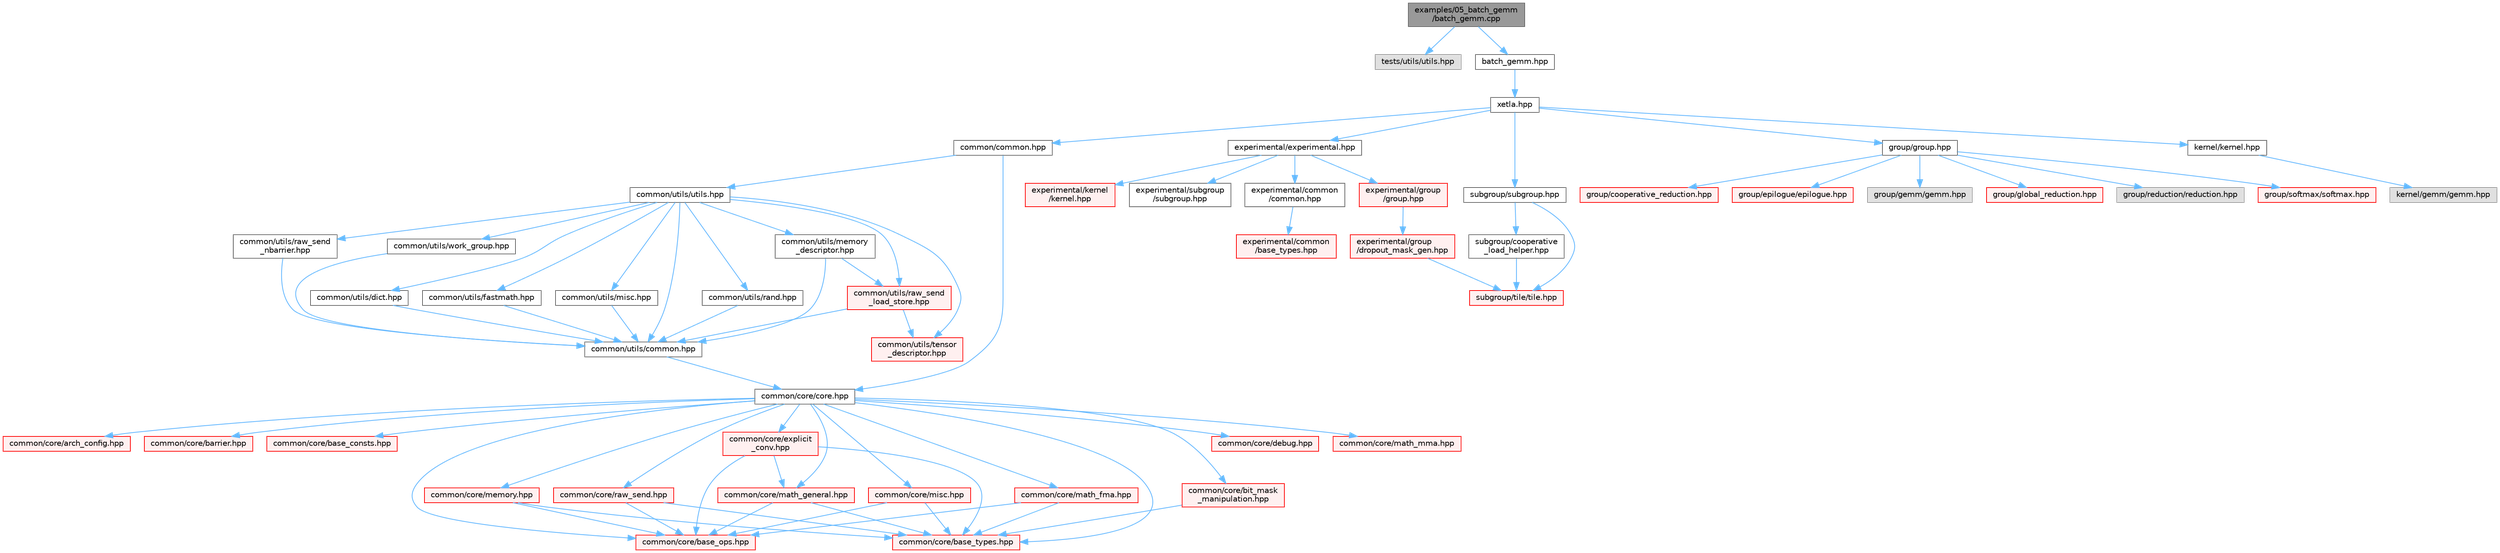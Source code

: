 digraph "examples/05_batch_gemm/batch_gemm.cpp"
{
 // LATEX_PDF_SIZE
  bgcolor="transparent";
  edge [fontname=Helvetica,fontsize=10,labelfontname=Helvetica,labelfontsize=10];
  node [fontname=Helvetica,fontsize=10,shape=box,height=0.2,width=0.4];
  Node1 [id="Node000001",label="examples/05_batch_gemm\l/batch_gemm.cpp",height=0.2,width=0.4,color="gray40", fillcolor="grey60", style="filled", fontcolor="black",tooltip=" "];
  Node1 -> Node2 [id="edge1_Node000001_Node000002",color="steelblue1",style="solid",tooltip=" "];
  Node2 [id="Node000002",label="tests/utils/utils.hpp",height=0.2,width=0.4,color="grey60", fillcolor="#E0E0E0", style="filled",tooltip=" "];
  Node1 -> Node3 [id="edge2_Node000001_Node000003",color="steelblue1",style="solid",tooltip=" "];
  Node3 [id="Node000003",label="batch_gemm.hpp",height=0.2,width=0.4,color="grey40", fillcolor="white", style="filled",URL="$batch__gemm_8hpp.html",tooltip="C++ API."];
  Node3 -> Node4 [id="edge3_Node000003_Node000004",color="steelblue1",style="solid",tooltip=" "];
  Node4 [id="Node000004",label="xetla.hpp",height=0.2,width=0.4,color="grey40", fillcolor="white", style="filled",URL="$xetla_8hpp.html",tooltip="C++ API."];
  Node4 -> Node5 [id="edge4_Node000004_Node000005",color="steelblue1",style="solid",tooltip=" "];
  Node5 [id="Node000005",label="common/common.hpp",height=0.2,width=0.4,color="grey40", fillcolor="white", style="filled",URL="$common_2common_8hpp.html",tooltip="C++ API."];
  Node5 -> Node6 [id="edge5_Node000005_Node000006",color="steelblue1",style="solid",tooltip=" "];
  Node6 [id="Node000006",label="common/core/core.hpp",height=0.2,width=0.4,color="grey40", fillcolor="white", style="filled",URL="$core_8hpp.html",tooltip="C++ API."];
  Node6 -> Node7 [id="edge6_Node000006_Node000007",color="steelblue1",style="solid",tooltip=" "];
  Node7 [id="Node000007",label="common/core/arch_config.hpp",height=0.2,width=0.4,color="red", fillcolor="#FFF0F0", style="filled",URL="$arch__config_8hpp.html",tooltip="C++ API."];
  Node6 -> Node11 [id="edge7_Node000006_Node000011",color="steelblue1",style="solid",tooltip=" "];
  Node11 [id="Node000011",label="common/core/barrier.hpp",height=0.2,width=0.4,color="red", fillcolor="#FFF0F0", style="filled",URL="$barrier_8hpp.html",tooltip="C++ API."];
  Node6 -> Node12 [id="edge8_Node000006_Node000012",color="steelblue1",style="solid",tooltip=" "];
  Node12 [id="Node000012",label="common/core/base_consts.hpp",height=0.2,width=0.4,color="red", fillcolor="#FFF0F0", style="filled",URL="$base__consts_8hpp.html",tooltip="C++ API."];
  Node6 -> Node13 [id="edge9_Node000006_Node000013",color="steelblue1",style="solid",tooltip=" "];
  Node13 [id="Node000013",label="common/core/base_ops.hpp",height=0.2,width=0.4,color="red", fillcolor="#FFF0F0", style="filled",URL="$base__ops_8hpp.html",tooltip="C++ API."];
  Node6 -> Node14 [id="edge10_Node000006_Node000014",color="steelblue1",style="solid",tooltip=" "];
  Node14 [id="Node000014",label="common/core/base_types.hpp",height=0.2,width=0.4,color="red", fillcolor="#FFF0F0", style="filled",URL="$common_2core_2base__types_8hpp.html",tooltip="C++ API."];
  Node6 -> Node15 [id="edge11_Node000006_Node000015",color="steelblue1",style="solid",tooltip=" "];
  Node15 [id="Node000015",label="common/core/bit_mask\l_manipulation.hpp",height=0.2,width=0.4,color="red", fillcolor="#FFF0F0", style="filled",URL="$bit__mask__manipulation_8hpp.html",tooltip="C++ API."];
  Node15 -> Node14 [id="edge12_Node000015_Node000014",color="steelblue1",style="solid",tooltip=" "];
  Node6 -> Node16 [id="edge13_Node000006_Node000016",color="steelblue1",style="solid",tooltip=" "];
  Node16 [id="Node000016",label="common/core/debug.hpp",height=0.2,width=0.4,color="red", fillcolor="#FFF0F0", style="filled",URL="$debug_8hpp.html",tooltip=" "];
  Node6 -> Node17 [id="edge14_Node000006_Node000017",color="steelblue1",style="solid",tooltip=" "];
  Node17 [id="Node000017",label="common/core/explicit\l_conv.hpp",height=0.2,width=0.4,color="red", fillcolor="#FFF0F0", style="filled",URL="$explicit__conv_8hpp.html",tooltip="C++ API."];
  Node17 -> Node13 [id="edge15_Node000017_Node000013",color="steelblue1",style="solid",tooltip=" "];
  Node17 -> Node14 [id="edge16_Node000017_Node000014",color="steelblue1",style="solid",tooltip=" "];
  Node17 -> Node18 [id="edge17_Node000017_Node000018",color="steelblue1",style="solid",tooltip=" "];
  Node18 [id="Node000018",label="common/core/math_general.hpp",height=0.2,width=0.4,color="red", fillcolor="#FFF0F0", style="filled",URL="$math__general_8hpp.html",tooltip="C++ API."];
  Node18 -> Node13 [id="edge18_Node000018_Node000013",color="steelblue1",style="solid",tooltip=" "];
  Node18 -> Node14 [id="edge19_Node000018_Node000014",color="steelblue1",style="solid",tooltip=" "];
  Node6 -> Node19 [id="edge20_Node000006_Node000019",color="steelblue1",style="solid",tooltip=" "];
  Node19 [id="Node000019",label="common/core/math_fma.hpp",height=0.2,width=0.4,color="red", fillcolor="#FFF0F0", style="filled",URL="$math__fma_8hpp.html",tooltip="C++ API."];
  Node19 -> Node13 [id="edge21_Node000019_Node000013",color="steelblue1",style="solid",tooltip=" "];
  Node19 -> Node14 [id="edge22_Node000019_Node000014",color="steelblue1",style="solid",tooltip=" "];
  Node6 -> Node18 [id="edge23_Node000006_Node000018",color="steelblue1",style="solid",tooltip=" "];
  Node6 -> Node20 [id="edge24_Node000006_Node000020",color="steelblue1",style="solid",tooltip=" "];
  Node20 [id="Node000020",label="common/core/math_mma.hpp",height=0.2,width=0.4,color="red", fillcolor="#FFF0F0", style="filled",URL="$math__mma_8hpp.html",tooltip="C++ API."];
  Node6 -> Node21 [id="edge25_Node000006_Node000021",color="steelblue1",style="solid",tooltip=" "];
  Node21 [id="Node000021",label="common/core/memory.hpp",height=0.2,width=0.4,color="red", fillcolor="#FFF0F0", style="filled",URL="$memory_8hpp.html",tooltip="C++ API."];
  Node21 -> Node13 [id="edge26_Node000021_Node000013",color="steelblue1",style="solid",tooltip=" "];
  Node21 -> Node14 [id="edge27_Node000021_Node000014",color="steelblue1",style="solid",tooltip=" "];
  Node6 -> Node24 [id="edge28_Node000006_Node000024",color="steelblue1",style="solid",tooltip=" "];
  Node24 [id="Node000024",label="common/core/misc.hpp",height=0.2,width=0.4,color="red", fillcolor="#FFF0F0", style="filled",URL="$core_2misc_8hpp.html",tooltip="C++ API."];
  Node24 -> Node13 [id="edge29_Node000024_Node000013",color="steelblue1",style="solid",tooltip=" "];
  Node24 -> Node14 [id="edge30_Node000024_Node000014",color="steelblue1",style="solid",tooltip=" "];
  Node6 -> Node25 [id="edge31_Node000006_Node000025",color="steelblue1",style="solid",tooltip=" "];
  Node25 [id="Node000025",label="common/core/raw_send.hpp",height=0.2,width=0.4,color="red", fillcolor="#FFF0F0", style="filled",URL="$raw__send_8hpp.html",tooltip="C++ API."];
  Node25 -> Node13 [id="edge32_Node000025_Node000013",color="steelblue1",style="solid",tooltip=" "];
  Node25 -> Node14 [id="edge33_Node000025_Node000014",color="steelblue1",style="solid",tooltip=" "];
  Node5 -> Node26 [id="edge34_Node000005_Node000026",color="steelblue1",style="solid",tooltip=" "];
  Node26 [id="Node000026",label="common/utils/utils.hpp",height=0.2,width=0.4,color="grey40", fillcolor="white", style="filled",URL="$utils_8hpp.html",tooltip=" "];
  Node26 -> Node27 [id="edge35_Node000026_Node000027",color="steelblue1",style="solid",tooltip=" "];
  Node27 [id="Node000027",label="common/utils/common.hpp",height=0.2,width=0.4,color="grey40", fillcolor="white", style="filled",URL="$common_2utils_2common_8hpp.html",tooltip="C++ API."];
  Node27 -> Node6 [id="edge36_Node000027_Node000006",color="steelblue1",style="solid",tooltip=" "];
  Node26 -> Node28 [id="edge37_Node000026_Node000028",color="steelblue1",style="solid",tooltip=" "];
  Node28 [id="Node000028",label="common/utils/dict.hpp",height=0.2,width=0.4,color="grey40", fillcolor="white", style="filled",URL="$dict_8hpp.html",tooltip=" "];
  Node28 -> Node27 [id="edge38_Node000028_Node000027",color="steelblue1",style="solid",tooltip=" "];
  Node26 -> Node29 [id="edge39_Node000026_Node000029",color="steelblue1",style="solid",tooltip=" "];
  Node29 [id="Node000029",label="common/utils/fastmath.hpp",height=0.2,width=0.4,color="grey40", fillcolor="white", style="filled",URL="$fastmath_8hpp.html",tooltip="C++ API."];
  Node29 -> Node27 [id="edge40_Node000029_Node000027",color="steelblue1",style="solid",tooltip=" "];
  Node26 -> Node30 [id="edge41_Node000026_Node000030",color="steelblue1",style="solid",tooltip=" "];
  Node30 [id="Node000030",label="common/utils/memory\l_descriptor.hpp",height=0.2,width=0.4,color="grey40", fillcolor="white", style="filled",URL="$memory__descriptor_8hpp.html",tooltip="C++ API."];
  Node30 -> Node27 [id="edge42_Node000030_Node000027",color="steelblue1",style="solid",tooltip=" "];
  Node30 -> Node31 [id="edge43_Node000030_Node000031",color="steelblue1",style="solid",tooltip=" "];
  Node31 [id="Node000031",label="common/utils/raw_send\l_load_store.hpp",height=0.2,width=0.4,color="red", fillcolor="#FFF0F0", style="filled",URL="$raw__send__load__store_8hpp.html",tooltip="C++ API."];
  Node31 -> Node27 [id="edge44_Node000031_Node000027",color="steelblue1",style="solid",tooltip=" "];
  Node31 -> Node23 [id="edge45_Node000031_Node000023",color="steelblue1",style="solid",tooltip=" "];
  Node23 [id="Node000023",label="common/utils/tensor\l_descriptor.hpp",height=0.2,width=0.4,color="red", fillcolor="#FFF0F0", style="filled",URL="$tensor__descriptor_8hpp.html",tooltip="C++ API."];
  Node26 -> Node32 [id="edge46_Node000026_Node000032",color="steelblue1",style="solid",tooltip=" "];
  Node32 [id="Node000032",label="common/utils/misc.hpp",height=0.2,width=0.4,color="grey40", fillcolor="white", style="filled",URL="$utils_2misc_8hpp.html",tooltip="C++ API."];
  Node32 -> Node27 [id="edge47_Node000032_Node000027",color="steelblue1",style="solid",tooltip=" "];
  Node26 -> Node33 [id="edge48_Node000026_Node000033",color="steelblue1",style="solid",tooltip=" "];
  Node33 [id="Node000033",label="common/utils/rand.hpp",height=0.2,width=0.4,color="grey40", fillcolor="white", style="filled",URL="$rand_8hpp.html",tooltip="C++ API."];
  Node33 -> Node27 [id="edge49_Node000033_Node000027",color="steelblue1",style="solid",tooltip=" "];
  Node26 -> Node31 [id="edge50_Node000026_Node000031",color="steelblue1",style="solid",tooltip=" "];
  Node26 -> Node34 [id="edge51_Node000026_Node000034",color="steelblue1",style="solid",tooltip=" "];
  Node34 [id="Node000034",label="common/utils/raw_send\l_nbarrier.hpp",height=0.2,width=0.4,color="grey40", fillcolor="white", style="filled",URL="$raw__send__nbarrier_8hpp.html",tooltip="C++ API."];
  Node34 -> Node27 [id="edge52_Node000034_Node000027",color="steelblue1",style="solid",tooltip=" "];
  Node26 -> Node23 [id="edge53_Node000026_Node000023",color="steelblue1",style="solid",tooltip=" "];
  Node26 -> Node35 [id="edge54_Node000026_Node000035",color="steelblue1",style="solid",tooltip=" "];
  Node35 [id="Node000035",label="common/utils/work_group.hpp",height=0.2,width=0.4,color="grey40", fillcolor="white", style="filled",URL="$work__group_8hpp.html",tooltip="C++ API."];
  Node35 -> Node27 [id="edge55_Node000035_Node000027",color="steelblue1",style="solid",tooltip=" "];
  Node4 -> Node36 [id="edge56_Node000004_Node000036",color="steelblue1",style="solid",tooltip=" "];
  Node36 [id="Node000036",label="experimental/experimental.hpp",height=0.2,width=0.4,color="grey40", fillcolor="white", style="filled",URL="$experimental_8hpp.html",tooltip="C++ API."];
  Node36 -> Node37 [id="edge57_Node000036_Node000037",color="steelblue1",style="solid",tooltip=" "];
  Node37 [id="Node000037",label="experimental/common\l/common.hpp",height=0.2,width=0.4,color="grey40", fillcolor="white", style="filled",URL="$experimental_2common_2common_8hpp.html",tooltip="C++ API."];
  Node37 -> Node38 [id="edge58_Node000037_Node000038",color="steelblue1",style="solid",tooltip=" "];
  Node38 [id="Node000038",label="experimental/common\l/base_types.hpp",height=0.2,width=0.4,color="red", fillcolor="#FFF0F0", style="filled",URL="$experimental_2common_2base__types_8hpp.html",tooltip="C++ API."];
  Node36 -> Node40 [id="edge59_Node000036_Node000040",color="steelblue1",style="solid",tooltip=" "];
  Node40 [id="Node000040",label="experimental/group\l/group.hpp",height=0.2,width=0.4,color="red", fillcolor="#FFF0F0", style="filled",URL="$experimental_2group_2group_8hpp.html",tooltip="C++ API."];
  Node40 -> Node41 [id="edge60_Node000040_Node000041",color="steelblue1",style="solid",tooltip=" "];
  Node41 [id="Node000041",label="experimental/group\l/dropout_mask_gen.hpp",height=0.2,width=0.4,color="red", fillcolor="#FFF0F0", style="filled",URL="$dropout__mask__gen_8hpp.html",tooltip="C++ API."];
  Node41 -> Node42 [id="edge61_Node000041_Node000042",color="steelblue1",style="solid",tooltip=" "];
  Node42 [id="Node000042",label="subgroup/tile/tile.hpp",height=0.2,width=0.4,color="red", fillcolor="#FFF0F0", style="filled",URL="$tile_8hpp.html",tooltip="C++ API."];
  Node36 -> Node73 [id="edge62_Node000036_Node000073",color="steelblue1",style="solid",tooltip=" "];
  Node73 [id="Node000073",label="experimental/kernel\l/kernel.hpp",height=0.2,width=0.4,color="red", fillcolor="#FFF0F0", style="filled",URL="$experimental_2kernel_2kernel_8hpp.html",tooltip="C++ API."];
  Node36 -> Node66 [id="edge63_Node000036_Node000066",color="steelblue1",style="solid",tooltip=" "];
  Node66 [id="Node000066",label="experimental/subgroup\l/subgroup.hpp",height=0.2,width=0.4,color="grey40", fillcolor="white", style="filled",URL="$experimental_2subgroup_2subgroup_8hpp.html",tooltip="C++ API."];
  Node4 -> Node99 [id="edge64_Node000004_Node000099",color="steelblue1",style="solid",tooltip=" "];
  Node99 [id="Node000099",label="group/group.hpp",height=0.2,width=0.4,color="grey40", fillcolor="white", style="filled",URL="$group_2group_8hpp.html",tooltip="C++ API."];
  Node99 -> Node100 [id="edge65_Node000099_Node000100",color="steelblue1",style="solid",tooltip=" "];
  Node100 [id="Node000100",label="group/cooperative_reduction.hpp",height=0.2,width=0.4,color="red", fillcolor="#FFF0F0", style="filled",URL="$cooperative__reduction_8hpp.html",tooltip="C++ API."];
  Node99 -> Node102 [id="edge66_Node000099_Node000102",color="steelblue1",style="solid",tooltip=" "];
  Node102 [id="Node000102",label="group/epilogue/epilogue.hpp",height=0.2,width=0.4,color="red", fillcolor="#FFF0F0", style="filled",URL="$epilogue_8hpp.html",tooltip="C++ API."];
  Node99 -> Node111 [id="edge67_Node000099_Node000111",color="steelblue1",style="solid",tooltip=" "];
  Node111 [id="Node000111",label="group/gemm/gemm.hpp",height=0.2,width=0.4,color="grey60", fillcolor="#E0E0E0", style="filled",tooltip=" "];
  Node99 -> Node112 [id="edge68_Node000099_Node000112",color="steelblue1",style="solid",tooltip=" "];
  Node112 [id="Node000112",label="group/global_reduction.hpp",height=0.2,width=0.4,color="red", fillcolor="#FFF0F0", style="filled",URL="$global__reduction_8hpp.html",tooltip="C++ API."];
  Node99 -> Node113 [id="edge69_Node000099_Node000113",color="steelblue1",style="solid",tooltip=" "];
  Node113 [id="Node000113",label="group/reduction/reduction.hpp",height=0.2,width=0.4,color="grey60", fillcolor="#E0E0E0", style="filled",tooltip=" "];
  Node99 -> Node114 [id="edge70_Node000099_Node000114",color="steelblue1",style="solid",tooltip=" "];
  Node114 [id="Node000114",label="group/softmax/softmax.hpp",height=0.2,width=0.4,color="red", fillcolor="#FFF0F0", style="filled",URL="$include_2group_2softmax_2softmax_8hpp.html",tooltip="C++ API."];
  Node4 -> Node120 [id="edge71_Node000004_Node000120",color="steelblue1",style="solid",tooltip=" "];
  Node120 [id="Node000120",label="kernel/kernel.hpp",height=0.2,width=0.4,color="grey40", fillcolor="white", style="filled",URL="$kernel_2kernel_8hpp.html",tooltip="C++ API."];
  Node120 -> Node121 [id="edge72_Node000120_Node000121",color="steelblue1",style="solid",tooltip=" "];
  Node121 [id="Node000121",label="kernel/gemm/gemm.hpp",height=0.2,width=0.4,color="grey60", fillcolor="#E0E0E0", style="filled",tooltip=" "];
  Node4 -> Node122 [id="edge73_Node000004_Node000122",color="steelblue1",style="solid",tooltip=" "];
  Node122 [id="Node000122",label="subgroup/subgroup.hpp",height=0.2,width=0.4,color="grey40", fillcolor="white", style="filled",URL="$subgroup_2subgroup_8hpp.html",tooltip="C++ API."];
  Node122 -> Node123 [id="edge74_Node000122_Node000123",color="steelblue1",style="solid",tooltip=" "];
  Node123 [id="Node000123",label="subgroup/cooperative\l_load_helper.hpp",height=0.2,width=0.4,color="grey40", fillcolor="white", style="filled",URL="$cooperative__load__helper_8hpp.html",tooltip="C++ API."];
  Node123 -> Node42 [id="edge75_Node000123_Node000042",color="steelblue1",style="solid",tooltip=" "];
  Node122 -> Node42 [id="edge76_Node000122_Node000042",color="steelblue1",style="solid",tooltip=" "];
}
